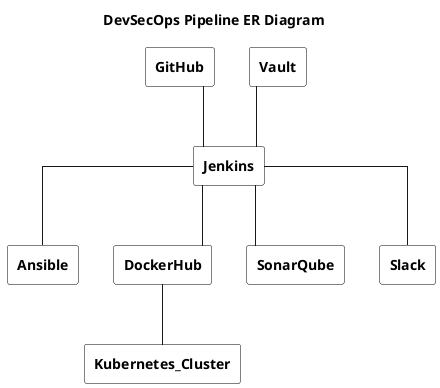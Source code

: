 @startuml
skinparam linetype ortho
skinparam rectangle {
    BackgroundColor White
    BorderColor Black
    FontSize 14
    FontColor Black
    FontStyle bold
}

skinparam line {
    Color Black
    Thickness 2
    FontSize 14
    FontColor Black
    FontStyle bold
}

title DevSecOps Pipeline ER Diagram

rectangle Ansible
rectangle DockerHub
rectangle Kubernetes_Cluster
rectangle Jenkins
rectangle SonarQube
rectangle GitHub
rectangle Slack
rectangle Vault

GitHub -- Jenkins
Jenkins -- SonarQube
Jenkins -- DockerHub
DockerHub -- Kubernetes_Cluster
Jenkins -- Ansible
Vault -- Jenkins
Jenkins -- Slack

@enduml
